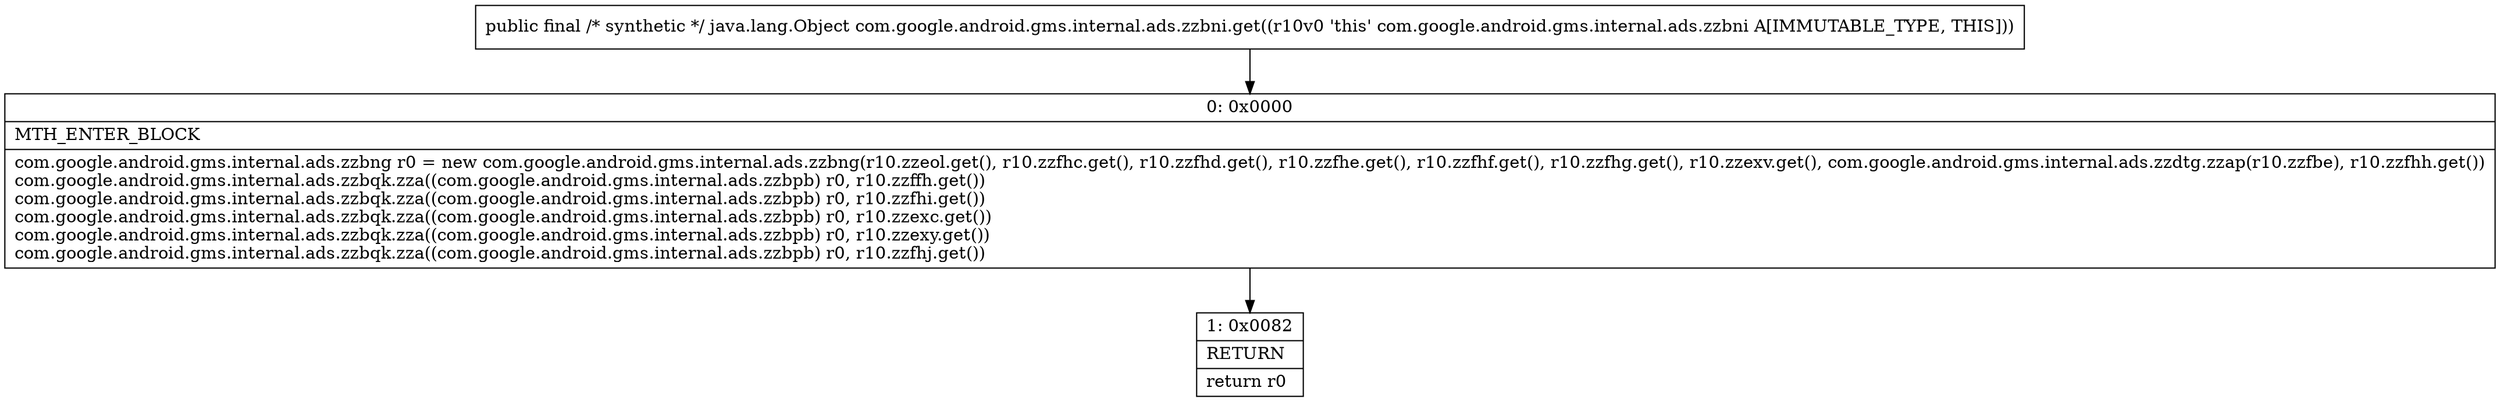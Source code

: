 digraph "CFG forcom.google.android.gms.internal.ads.zzbni.get()Ljava\/lang\/Object;" {
Node_0 [shape=record,label="{0\:\ 0x0000|MTH_ENTER_BLOCK\l|com.google.android.gms.internal.ads.zzbng r0 = new com.google.android.gms.internal.ads.zzbng(r10.zzeol.get(), r10.zzfhc.get(), r10.zzfhd.get(), r10.zzfhe.get(), r10.zzfhf.get(), r10.zzfhg.get(), r10.zzexv.get(), com.google.android.gms.internal.ads.zzdtg.zzap(r10.zzfbe), r10.zzfhh.get())\lcom.google.android.gms.internal.ads.zzbqk.zza((com.google.android.gms.internal.ads.zzbpb) r0, r10.zzffh.get())\lcom.google.android.gms.internal.ads.zzbqk.zza((com.google.android.gms.internal.ads.zzbpb) r0, r10.zzfhi.get())\lcom.google.android.gms.internal.ads.zzbqk.zza((com.google.android.gms.internal.ads.zzbpb) r0, r10.zzexc.get())\lcom.google.android.gms.internal.ads.zzbqk.zza((com.google.android.gms.internal.ads.zzbpb) r0, r10.zzexy.get())\lcom.google.android.gms.internal.ads.zzbqk.zza((com.google.android.gms.internal.ads.zzbpb) r0, r10.zzfhj.get())\l}"];
Node_1 [shape=record,label="{1\:\ 0x0082|RETURN\l|return r0\l}"];
MethodNode[shape=record,label="{public final \/* synthetic *\/ java.lang.Object com.google.android.gms.internal.ads.zzbni.get((r10v0 'this' com.google.android.gms.internal.ads.zzbni A[IMMUTABLE_TYPE, THIS])) }"];
MethodNode -> Node_0;
Node_0 -> Node_1;
}

